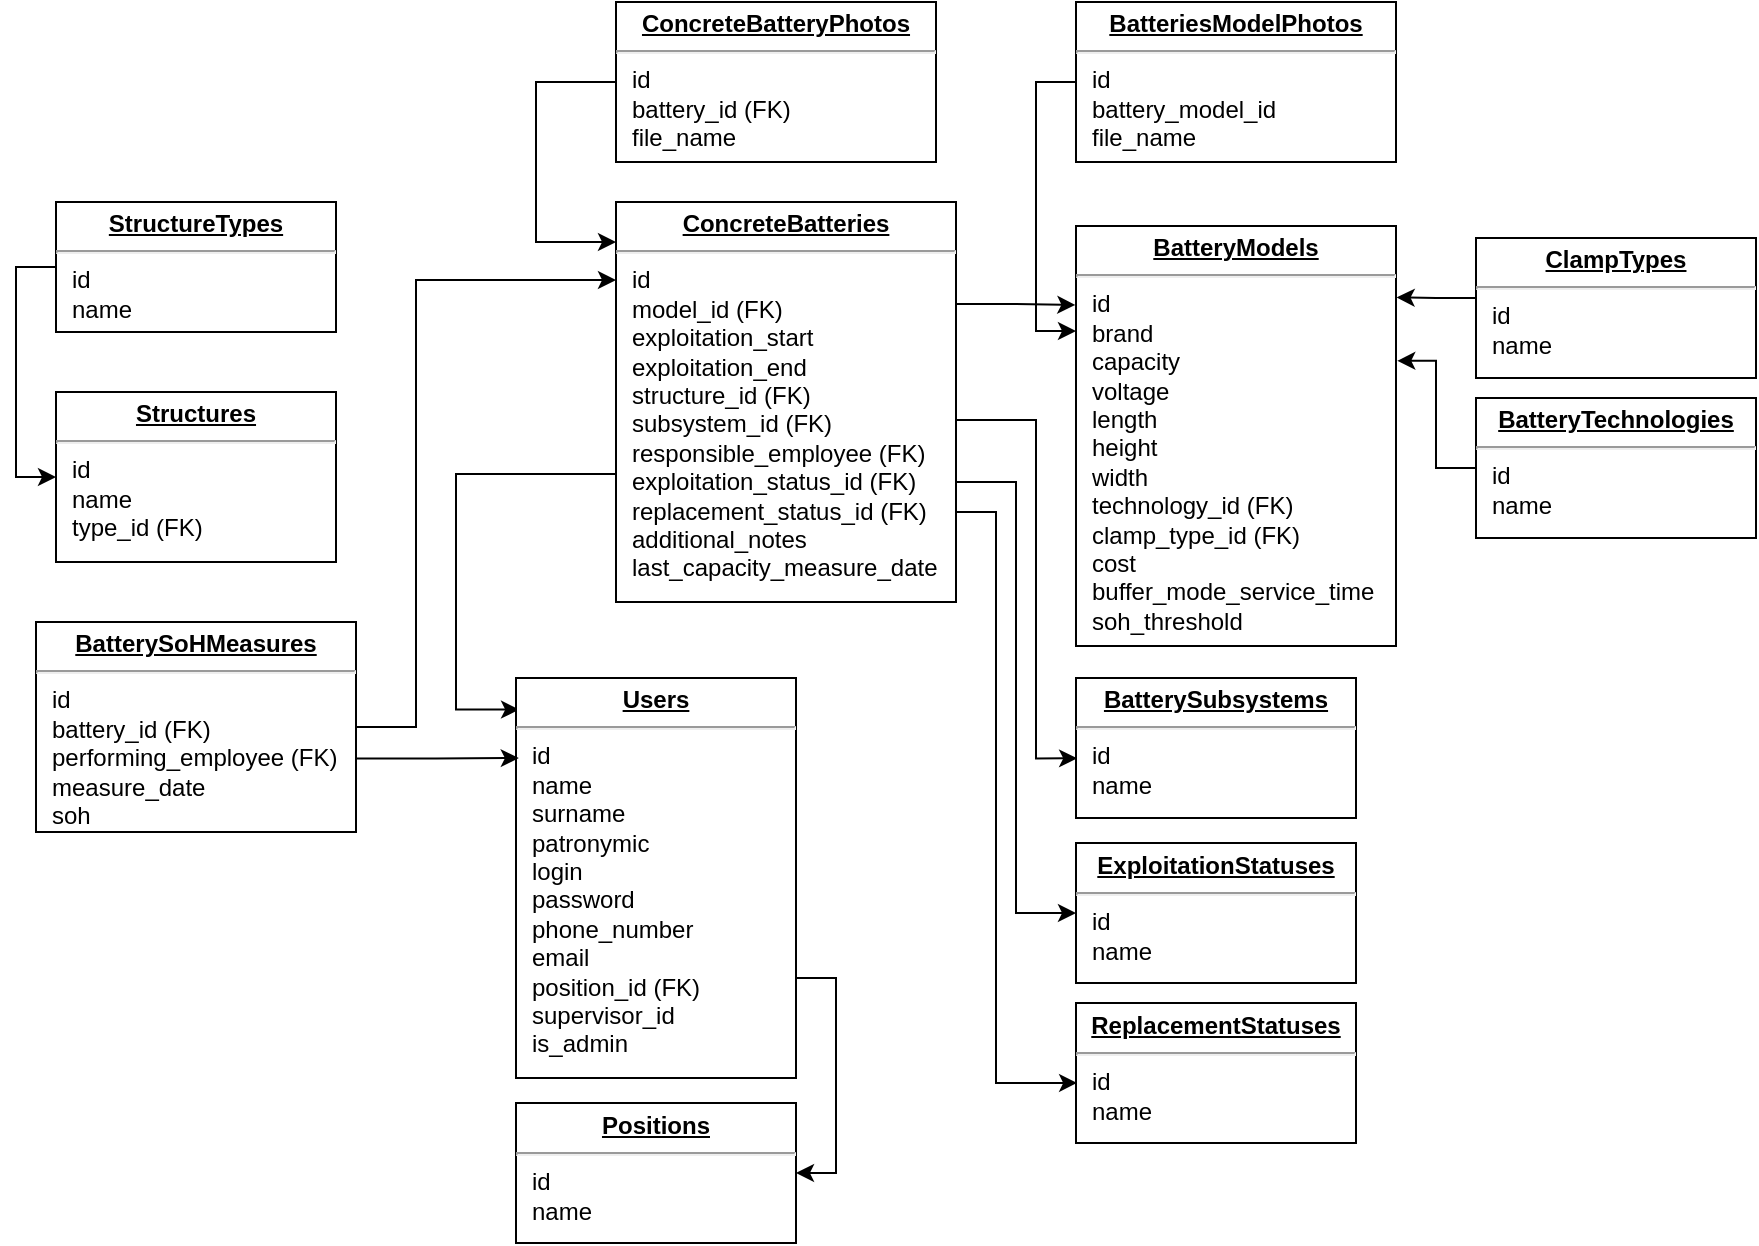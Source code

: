 <mxfile version="22.1.0" type="github">
  <diagram name="Page-1" id="a7904f86-f2b4-8e86-fa97-74104820619b">
    <mxGraphModel dx="913" dy="454" grid="1" gridSize="10" guides="1" tooltips="1" connect="1" arrows="1" fold="1" page="1" pageScale="1" pageWidth="1100" pageHeight="850" background="none" math="0" shadow="0">
      <root>
        <mxCell id="0" />
        <mxCell id="1" parent="0" />
        <mxCell id="24794b860abc3c2d-1" value="&lt;p style=&quot;margin: 0px ; margin-top: 4px ; text-align: center ; text-decoration: underline&quot;&gt;&lt;b&gt;Structures&lt;/b&gt;&lt;/p&gt;&lt;hr&gt;&lt;p style=&quot;margin: 0px ; margin-left: 8px&quot;&gt;id&lt;br&gt;name&lt;/p&gt;&lt;p style=&quot;margin: 0px ; margin-left: 8px&quot;&gt;type_id (FK)&lt;/p&gt;&lt;p style=&quot;margin: 0px ; margin-left: 8px&quot;&gt;&lt;br&gt;&lt;/p&gt;" style="verticalAlign=top;align=left;overflow=fill;fontSize=12;fontFamily=Helvetica;html=1;rounded=0;shadow=0;comic=0;labelBackgroundColor=none;strokeWidth=1" parent="1" vertex="1">
          <mxGeometry x="40" y="205" width="140" height="85" as="geometry" />
        </mxCell>
        <mxCell id="24794b860abc3c2d-16" value="&lt;p style=&quot;margin: 0px ; margin-top: 4px ; text-align: center ; text-decoration: underline&quot;&gt;&lt;b&gt;BatterySoHMeasures&lt;/b&gt;&lt;/p&gt;&lt;hr&gt;&lt;p style=&quot;margin: 0px ; margin-left: 8px&quot;&gt;id&lt;/p&gt;&lt;p style=&quot;margin: 0px ; margin-left: 8px&quot;&gt;battery_id (FK)&lt;br&gt;performing_employee (FK)&lt;/p&gt;&lt;p style=&quot;margin: 0px ; margin-left: 8px&quot;&gt;measure_date&amp;nbsp;&lt;/p&gt;&lt;p style=&quot;margin: 0px ; margin-left: 8px&quot;&gt;soh&lt;/p&gt;&lt;p style=&quot;margin: 0px ; margin-left: 8px&quot;&gt;&lt;br&gt;&lt;/p&gt;" style="verticalAlign=top;align=left;overflow=fill;fontSize=12;fontFamily=Helvetica;html=1;rounded=0;shadow=0;comic=0;labelBackgroundColor=none;strokeWidth=1;points=[[0,0,0,0,0],[0,0.25,0,0,0],[0,0.5,0,0,0],[0,0.75,0,0,0],[0,1,0,0,0],[0.25,0,0,0,0],[0.25,1,0,0,0],[0.5,0,0,0,0],[0.5,1,0,0,0],[0.75,0,0,0,0],[0.75,1,0,0,0],[1,0,0,0,0],[1,0.25,0,0,0],[1,0.5,0,0,0],[1,0.65,0,0,0],[1,1,0,0,0]];" parent="1" vertex="1">
          <mxGeometry x="30" y="320" width="160" height="105" as="geometry" />
        </mxCell>
        <mxCell id="frisMZXdfZThhfJtOr8U-9" style="edgeStyle=orthogonalEdgeStyle;rounded=0;orthogonalLoop=1;jettySize=auto;html=1;exitX=0;exitY=0.5;exitDx=0;exitDy=0;entryX=0;entryY=0.5;entryDx=0;entryDy=0;" edge="1" parent="1" source="24794b860abc3c2d-17" target="24794b860abc3c2d-1">
          <mxGeometry relative="1" as="geometry" />
        </mxCell>
        <mxCell id="24794b860abc3c2d-17" value="&lt;p style=&quot;margin: 0px ; margin-top: 4px ; text-align: center ; text-decoration: underline&quot;&gt;&lt;b&gt;StructureTypes&lt;/b&gt;&lt;/p&gt;&lt;hr&gt;&lt;p style=&quot;margin: 0px ; margin-left: 8px&quot;&gt;id&lt;br&gt;name&lt;br&gt;&lt;/p&gt;" style="verticalAlign=top;align=left;overflow=fill;fontSize=12;fontFamily=Helvetica;html=1;rounded=0;shadow=0;comic=0;labelBackgroundColor=none;strokeWidth=1" parent="1" vertex="1">
          <mxGeometry x="40" y="110" width="140" height="65" as="geometry" />
        </mxCell>
        <mxCell id="24794b860abc3c2d-18" value="&lt;p style=&quot;margin: 0px ; margin-top: 4px ; text-align: center ; text-decoration: underline&quot;&gt;&lt;b&gt;BatteryTechnologies&lt;/b&gt;&lt;/p&gt;&lt;hr&gt;&lt;p style=&quot;margin: 0px ; margin-left: 8px&quot;&gt;id&lt;br&gt;name&lt;br&gt;&lt;/p&gt;" style="verticalAlign=top;align=left;overflow=fill;fontSize=12;fontFamily=Helvetica;html=1;rounded=0;shadow=0;comic=0;labelBackgroundColor=none;strokeWidth=1" parent="1" vertex="1">
          <mxGeometry x="750" y="208" width="140" height="70" as="geometry" />
        </mxCell>
        <mxCell id="24794b860abc3c2d-19" value="&lt;p style=&quot;margin: 0px ; margin-top: 4px ; text-align: center ; text-decoration: underline&quot;&gt;&lt;b&gt;BatteryModels&lt;/b&gt;&lt;/p&gt;&lt;hr&gt;&lt;p style=&quot;margin: 0px ; margin-left: 8px&quot;&gt;id&lt;/p&gt;&lt;p style=&quot;margin: 0px ; margin-left: 8px&quot;&gt;brand&lt;/p&gt;&lt;p style=&quot;margin: 0px ; margin-left: 8px&quot;&gt;capacity&lt;/p&gt;&lt;p style=&quot;margin: 0px ; margin-left: 8px&quot;&gt;voltage&lt;/p&gt;&lt;p style=&quot;margin: 0px ; margin-left: 8px&quot;&gt;length&lt;/p&gt;&lt;p style=&quot;margin: 0px ; margin-left: 8px&quot;&gt;height&lt;/p&gt;&lt;p style=&quot;margin: 0px ; margin-left: 8px&quot;&gt;width&lt;/p&gt;&lt;p style=&quot;margin: 0px ; margin-left: 8px&quot;&gt;technology_id (FK)&lt;/p&gt;&lt;p style=&quot;margin: 0px ; margin-left: 8px&quot;&gt;clamp_type_id (FK)&lt;/p&gt;&lt;p style=&quot;margin: 0px ; margin-left: 8px&quot;&gt;cost&lt;/p&gt;&lt;p style=&quot;margin: 0px ; margin-left: 8px&quot;&gt;buffer_mode_service_time&lt;/p&gt;&lt;p style=&quot;margin: 0px ; margin-left: 8px&quot;&gt;soh_threshold&lt;/p&gt;" style="verticalAlign=top;align=left;overflow=fill;fontSize=12;fontFamily=Helvetica;html=1;rounded=0;shadow=0;comic=0;labelBackgroundColor=none;strokeWidth=1" parent="1" vertex="1">
          <mxGeometry x="550" y="122" width="160" height="210" as="geometry" />
        </mxCell>
        <mxCell id="24794b860abc3c2d-20" value="&lt;p style=&quot;margin: 0px ; margin-top: 4px ; text-align: center ; text-decoration: underline&quot;&gt;&lt;b&gt;BatteriesModelPhotos&lt;/b&gt;&lt;/p&gt;&lt;hr&gt;&lt;p style=&quot;margin: 0px ; margin-left: 8px&quot;&gt;id&lt;br&gt;battery_model_id&lt;br&gt;file_name&lt;/p&gt;" style="verticalAlign=top;align=left;overflow=fill;fontSize=12;fontFamily=Helvetica;html=1;rounded=0;shadow=0;comic=0;labelBackgroundColor=none;strokeWidth=1" parent="1" vertex="1">
          <mxGeometry x="550" y="10" width="160" height="80" as="geometry" />
        </mxCell>
        <mxCell id="24794b860abc3c2d-21" value="&lt;p style=&quot;margin: 0px ; margin-top: 4px ; text-align: center ; text-decoration: underline&quot;&gt;&lt;b&gt;BatterySubsystems&lt;/b&gt;&lt;/p&gt;&lt;hr&gt;&lt;p style=&quot;margin: 0px ; margin-left: 8px&quot;&gt;id&lt;/p&gt;&lt;p style=&quot;margin: 0px ; margin-left: 8px&quot;&gt;name&lt;/p&gt;" style="verticalAlign=top;align=left;overflow=fill;fontSize=12;fontFamily=Helvetica;html=1;rounded=0;shadow=0;comic=0;labelBackgroundColor=none;strokeWidth=1" parent="1" vertex="1">
          <mxGeometry x="550" y="348" width="140" height="70" as="geometry" />
        </mxCell>
        <mxCell id="24794b860abc3c2d-22" value="&lt;p style=&quot;margin: 0px ; margin-top: 4px ; text-align: center ; text-decoration: underline&quot;&gt;&lt;b&gt;ClampTypes&lt;/b&gt;&lt;/p&gt;&lt;hr&gt;&lt;p style=&quot;margin: 0px ; margin-left: 8px&quot;&gt;id&amp;nbsp;&lt;/p&gt;&lt;p style=&quot;margin: 0px ; margin-left: 8px&quot;&gt;name&lt;/p&gt;" style="verticalAlign=top;align=left;overflow=fill;fontSize=12;fontFamily=Helvetica;html=1;rounded=0;shadow=0;comic=0;labelBackgroundColor=none;strokeWidth=1" parent="1" vertex="1">
          <mxGeometry x="750" y="128" width="140" height="70" as="geometry" />
        </mxCell>
        <mxCell id="frisMZXdfZThhfJtOr8U-23" style="edgeStyle=orthogonalEdgeStyle;rounded=0;orthogonalLoop=1;jettySize=auto;html=1;exitX=0;exitY=0.68;exitDx=0;exitDy=0;exitPerimeter=0;entryX=0.011;entryY=0.079;entryDx=0;entryDy=0;entryPerimeter=0;" edge="1" parent="1" source="24794b860abc3c2d-23" target="24794b860abc3c2d-24">
          <mxGeometry relative="1" as="geometry">
            <mxPoint x="250" y="370" as="targetPoint" />
            <Array as="points">
              <mxPoint x="240" y="246" />
              <mxPoint x="240" y="364" />
            </Array>
          </mxGeometry>
        </mxCell>
        <mxCell id="frisMZXdfZThhfJtOr8U-25" style="edgeStyle=orthogonalEdgeStyle;rounded=0;orthogonalLoop=1;jettySize=auto;html=1;exitX=1;exitY=0.75;exitDx=0;exitDy=0;exitPerimeter=0;entryX=0;entryY=0.5;entryDx=0;entryDy=0;" edge="1" parent="1" source="24794b860abc3c2d-23" target="24794b860abc3c2d-25">
          <mxGeometry relative="1" as="geometry">
            <Array as="points">
              <mxPoint x="490" y="250" />
              <mxPoint x="520" y="250" />
              <mxPoint x="520" y="466" />
            </Array>
          </mxGeometry>
        </mxCell>
        <mxCell id="24794b860abc3c2d-23" value="&lt;p style=&quot;margin: 0px ; margin-top: 4px ; text-align: center ; text-decoration: underline&quot;&gt;&lt;b&gt;ConcreteBatteries&lt;/b&gt;&lt;/p&gt;&lt;hr&gt;&lt;p style=&quot;margin: 0px ; margin-left: 8px&quot;&gt;id&lt;/p&gt;&lt;p style=&quot;margin: 0px ; margin-left: 8px&quot;&gt;model_id (FK)&lt;/p&gt;&lt;p style=&quot;margin: 0px ; margin-left: 8px&quot;&gt;exploitation_start&lt;/p&gt;&lt;p style=&quot;margin: 0px ; margin-left: 8px&quot;&gt;exploitation_end&lt;/p&gt;&lt;p style=&quot;margin: 0px ; margin-left: 8px&quot;&gt;structure_id (FK)&lt;/p&gt;&lt;p style=&quot;margin: 0px ; margin-left: 8px&quot;&gt;subsystem_id (FK)&lt;/p&gt;&lt;p style=&quot;margin: 0px ; margin-left: 8px&quot;&gt;responsible_employee (FK)&lt;/p&gt;&lt;p style=&quot;margin: 0px ; margin-left: 8px&quot;&gt;exploitation_status_id (FK)&lt;/p&gt;&lt;p style=&quot;margin: 0px ; margin-left: 8px&quot;&gt;replacement_status_id (FK)&lt;/p&gt;&lt;p style=&quot;margin: 0px ; margin-left: 8px&quot;&gt;additional_notes&lt;br&gt;last_capacity_measure_date&lt;/p&gt;" style="verticalAlign=top;align=left;overflow=fill;fontSize=12;fontFamily=Helvetica;html=1;rounded=0;shadow=0;comic=0;labelBackgroundColor=none;strokeWidth=1;points=[[0,0.21,0,0,0],[0,0.54,0,0,0],[0,0.68,0,0,0],[0,0.84,0,0,0],[0,1,0,0,0],[0.25,1,0,0,0],[0.5,1,0,0,0],[0.75,1,0,0,0],[1,0,0,0,0],[1,0.19,0,0,0],[1,0.28,0,0,0],[1,0.51,0,0,0],[1,0.59,0,0,0],[1,0.75,0,0,0],[1,0.84,0,0,0],[1,1,0,0,0]];" parent="1" vertex="1">
          <mxGeometry x="320" y="110" width="170" height="200" as="geometry" />
        </mxCell>
        <mxCell id="frisMZXdfZThhfJtOr8U-10" style="edgeStyle=orthogonalEdgeStyle;rounded=0;orthogonalLoop=1;jettySize=auto;html=1;exitX=1;exitY=0.75;exitDx=0;exitDy=0;entryX=1;entryY=0.5;entryDx=0;entryDy=0;" edge="1" parent="1" source="24794b860abc3c2d-24" target="frisMZXdfZThhfJtOr8U-6">
          <mxGeometry relative="1" as="geometry">
            <mxPoint x="500" y="372.5" as="targetPoint" />
          </mxGeometry>
        </mxCell>
        <mxCell id="24794b860abc3c2d-24" value="&lt;p style=&quot;margin: 0px ; margin-top: 4px ; text-align: center ; text-decoration: underline&quot;&gt;&lt;b&gt;Users&lt;/b&gt;&lt;/p&gt;&lt;hr&gt;&lt;p style=&quot;margin: 0px ; margin-left: 8px&quot;&gt;id&lt;br&gt;name&amp;nbsp;&lt;/p&gt;&lt;p style=&quot;margin: 0px ; margin-left: 8px&quot;&gt;surname&lt;/p&gt;&lt;p style=&quot;margin: 0px ; margin-left: 8px&quot;&gt;patronymic&lt;/p&gt;&lt;p style=&quot;margin: 0px ; margin-left: 8px&quot;&gt;login&lt;/p&gt;&lt;p style=&quot;margin: 0px ; margin-left: 8px&quot;&gt;password&lt;/p&gt;&lt;p style=&quot;margin: 0px ; margin-left: 8px&quot;&gt;phone_number&lt;/p&gt;&lt;p style=&quot;margin: 0px ; margin-left: 8px&quot;&gt;email&lt;/p&gt;&lt;p style=&quot;margin: 0px ; margin-left: 8px&quot;&gt;position_id (FK)&lt;/p&gt;&lt;p style=&quot;margin: 0px ; margin-left: 8px&quot;&gt;supervisor_id&lt;/p&gt;&lt;p style=&quot;margin: 0px ; margin-left: 8px&quot;&gt;is_admin&lt;/p&gt;" style="verticalAlign=top;align=left;overflow=fill;fontSize=12;fontFamily=Helvetica;html=1;rounded=0;shadow=0;comic=0;labelBackgroundColor=none;strokeWidth=1" parent="1" vertex="1">
          <mxGeometry x="270" y="348" width="140" height="200" as="geometry" />
        </mxCell>
        <mxCell id="24794b860abc3c2d-25" value="&lt;p style=&quot;margin: 0px ; margin-top: 4px ; text-align: center ; text-decoration: underline&quot;&gt;&lt;b&gt;ExploitationStatuses&lt;/b&gt;&lt;/p&gt;&lt;hr&gt;&lt;p style=&quot;margin: 0px ; margin-left: 8px&quot;&gt;id&lt;/p&gt;&lt;p style=&quot;margin: 0px ; margin-left: 8px&quot;&gt;name&lt;/p&gt;" style="verticalAlign=top;align=left;overflow=fill;fontSize=12;fontFamily=Helvetica;html=1;rounded=0;shadow=0;comic=0;labelBackgroundColor=none;strokeWidth=1" parent="1" vertex="1">
          <mxGeometry x="550" y="430.5" width="140" height="70" as="geometry" />
        </mxCell>
        <mxCell id="24794b860abc3c2d-28" value="&lt;p style=&quot;margin: 0px ; margin-top: 4px ; text-align: center ; text-decoration: underline&quot;&gt;&lt;b&gt;ConcreteBatteryPhotos&lt;/b&gt;&lt;/p&gt;&lt;hr&gt;&lt;p style=&quot;margin: 0px ; margin-left: 8px&quot;&gt;id&lt;/p&gt;&lt;p style=&quot;margin: 0px ; margin-left: 8px&quot;&gt;battery_id (FK)&lt;/p&gt;&lt;p style=&quot;margin: 0px ; margin-left: 8px&quot;&gt;file_name&lt;/p&gt;" style="verticalAlign=top;align=left;overflow=fill;fontSize=12;fontFamily=Helvetica;html=1;rounded=0;shadow=0;comic=0;labelBackgroundColor=none;strokeWidth=1" parent="1" vertex="1">
          <mxGeometry x="320" y="10" width="160" height="80" as="geometry" />
        </mxCell>
        <mxCell id="frisMZXdfZThhfJtOr8U-5" value="&lt;p style=&quot;margin: 0px ; margin-top: 4px ; text-align: center ; text-decoration: underline&quot;&gt;&lt;b&gt;ReplacementStatuses&lt;/b&gt;&lt;/p&gt;&lt;hr&gt;&lt;p style=&quot;margin: 0px ; margin-left: 8px&quot;&gt;id&lt;/p&gt;&lt;p style=&quot;margin: 0px ; margin-left: 8px&quot;&gt;name&lt;/p&gt;" style="verticalAlign=top;align=left;overflow=fill;fontSize=12;fontFamily=Helvetica;html=1;rounded=0;shadow=0;comic=0;labelBackgroundColor=none;strokeWidth=1" vertex="1" parent="1">
          <mxGeometry x="550" y="510.5" width="140" height="70" as="geometry" />
        </mxCell>
        <mxCell id="frisMZXdfZThhfJtOr8U-6" value="&lt;p style=&quot;margin: 0px ; margin-top: 4px ; text-align: center ; text-decoration: underline&quot;&gt;&lt;b&gt;Positions&lt;/b&gt;&lt;/p&gt;&lt;hr&gt;&lt;p style=&quot;margin: 0px ; margin-left: 8px&quot;&gt;id&lt;/p&gt;&lt;p style=&quot;margin: 0px ; margin-left: 8px&quot;&gt;name&lt;/p&gt;" style="verticalAlign=top;align=left;overflow=fill;fontSize=12;fontFamily=Helvetica;html=1;rounded=0;shadow=0;comic=0;labelBackgroundColor=none;strokeWidth=1" vertex="1" parent="1">
          <mxGeometry x="270" y="560.5" width="140" height="70" as="geometry" />
        </mxCell>
        <mxCell id="frisMZXdfZThhfJtOr8U-7" style="edgeStyle=orthogonalEdgeStyle;rounded=0;orthogonalLoop=1;jettySize=auto;html=1;exitX=0;exitY=0.5;exitDx=0;exitDy=0;entryX=0;entryY=0.25;entryDx=0;entryDy=0;" edge="1" parent="1" source="24794b860abc3c2d-20" target="24794b860abc3c2d-19">
          <mxGeometry relative="1" as="geometry" />
        </mxCell>
        <mxCell id="frisMZXdfZThhfJtOr8U-8" style="edgeStyle=orthogonalEdgeStyle;rounded=0;orthogonalLoop=1;jettySize=auto;html=1;exitX=0;exitY=0.5;exitDx=0;exitDy=0;" edge="1" parent="1" source="24794b860abc3c2d-28">
          <mxGeometry relative="1" as="geometry">
            <mxPoint x="300.0" y="47.39" as="sourcePoint" />
            <mxPoint x="320" y="130" as="targetPoint" />
            <Array as="points">
              <mxPoint x="280" y="50" />
              <mxPoint x="280" y="130" />
              <mxPoint x="320" y="130" />
            </Array>
          </mxGeometry>
        </mxCell>
        <mxCell id="frisMZXdfZThhfJtOr8U-13" style="edgeStyle=orthogonalEdgeStyle;rounded=0;orthogonalLoop=1;jettySize=auto;html=1;exitX=0;exitY=0.5;exitDx=0;exitDy=0;entryX=1.002;entryY=0.17;entryDx=0;entryDy=0;entryPerimeter=0;" edge="1" parent="1" source="24794b860abc3c2d-22" target="24794b860abc3c2d-19">
          <mxGeometry relative="1" as="geometry">
            <Array as="points">
              <mxPoint x="750" y="158" />
              <mxPoint x="730" y="158" />
            </Array>
          </mxGeometry>
        </mxCell>
        <mxCell id="frisMZXdfZThhfJtOr8U-14" style="edgeStyle=orthogonalEdgeStyle;rounded=0;orthogonalLoop=1;jettySize=auto;html=1;exitX=0;exitY=0.5;exitDx=0;exitDy=0;entryX=1.004;entryY=0.321;entryDx=0;entryDy=0;entryPerimeter=0;" edge="1" parent="1" source="24794b860abc3c2d-18" target="24794b860abc3c2d-19">
          <mxGeometry relative="1" as="geometry" />
        </mxCell>
        <mxCell id="frisMZXdfZThhfJtOr8U-19" style="edgeStyle=orthogonalEdgeStyle;rounded=0;orthogonalLoop=1;jettySize=auto;html=1;exitX=1;exitY=0.5;exitDx=0;exitDy=0;" edge="1" parent="1" source="24794b860abc3c2d-16" target="24794b860abc3c2d-23">
          <mxGeometry relative="1" as="geometry">
            <mxPoint x="290" y="149" as="targetPoint" />
            <Array as="points">
              <mxPoint x="220" y="372" />
              <mxPoint x="220" y="149" />
            </Array>
          </mxGeometry>
        </mxCell>
        <mxCell id="frisMZXdfZThhfJtOr8U-20" style="edgeStyle=orthogonalEdgeStyle;rounded=0;orthogonalLoop=1;jettySize=auto;html=1;exitX=1;exitY=0.65;exitDx=0;exitDy=0;exitPerimeter=0;entryX=0.01;entryY=0.2;entryDx=0;entryDy=0;entryPerimeter=0;" edge="1" parent="1" source="24794b860abc3c2d-16" target="24794b860abc3c2d-24">
          <mxGeometry relative="1" as="geometry" />
        </mxCell>
        <mxCell id="frisMZXdfZThhfJtOr8U-21" style="edgeStyle=orthogonalEdgeStyle;rounded=0;orthogonalLoop=1;jettySize=auto;html=1;exitX=1;exitY=0.28;exitDx=0;exitDy=0;exitPerimeter=0;entryX=-0.002;entryY=0.188;entryDx=0;entryDy=0;entryPerimeter=0;" edge="1" parent="1" source="24794b860abc3c2d-23" target="24794b860abc3c2d-19">
          <mxGeometry relative="1" as="geometry">
            <Array as="points">
              <mxPoint x="490" y="161" />
              <mxPoint x="520" y="161" />
            </Array>
          </mxGeometry>
        </mxCell>
        <mxCell id="frisMZXdfZThhfJtOr8U-22" style="edgeStyle=orthogonalEdgeStyle;rounded=0;orthogonalLoop=1;jettySize=auto;html=1;exitX=1;exitY=0.59;exitDx=0;exitDy=0;exitPerimeter=0;entryX=0.004;entryY=0.574;entryDx=0;entryDy=0;entryPerimeter=0;" edge="1" parent="1" source="24794b860abc3c2d-23" target="24794b860abc3c2d-21">
          <mxGeometry relative="1" as="geometry">
            <Array as="points">
              <mxPoint x="530" y="219" />
              <mxPoint x="530" y="388" />
            </Array>
          </mxGeometry>
        </mxCell>
        <mxCell id="frisMZXdfZThhfJtOr8U-26" style="edgeStyle=orthogonalEdgeStyle;rounded=0;orthogonalLoop=1;jettySize=auto;html=1;exitX=1;exitY=0.84;exitDx=0;exitDy=0;exitPerimeter=0;entryX=0.004;entryY=0.571;entryDx=0;entryDy=0;entryPerimeter=0;" edge="1" parent="1" source="24794b860abc3c2d-23" target="frisMZXdfZThhfJtOr8U-5">
          <mxGeometry relative="1" as="geometry">
            <Array as="points">
              <mxPoint x="510" y="265" />
              <mxPoint x="510" y="551" />
            </Array>
          </mxGeometry>
        </mxCell>
      </root>
    </mxGraphModel>
  </diagram>
</mxfile>
